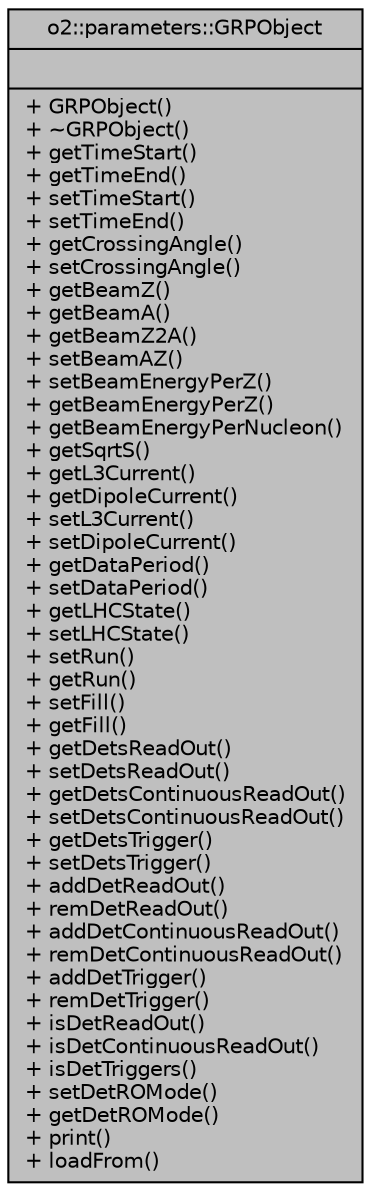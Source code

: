 digraph "o2::parameters::GRPObject"
{
 // INTERACTIVE_SVG=YES
  bgcolor="transparent";
  edge [fontname="Helvetica",fontsize="10",labelfontname="Helvetica",labelfontsize="10"];
  node [fontname="Helvetica",fontsize="10",shape=record];
  Node1 [label="{o2::parameters::GRPObject\n||+ GRPObject()\l+ ~GRPObject()\l+ getTimeStart()\l+ getTimeEnd()\l+ setTimeStart()\l+ setTimeEnd()\l+ getCrossingAngle()\l+ setCrossingAngle()\l+ getBeamZ()\l+ getBeamA()\l+ getBeamZ2A()\l+ setBeamAZ()\l+ setBeamEnergyPerZ()\l+ getBeamEnergyPerZ()\l+ getBeamEnergyPerNucleon()\l+ getSqrtS()\l+ getL3Current()\l+ getDipoleCurrent()\l+ setL3Current()\l+ setDipoleCurrent()\l+ getDataPeriod()\l+ setDataPeriod()\l+ getLHCState()\l+ setLHCState()\l+ setRun()\l+ getRun()\l+ setFill()\l+ getFill()\l+ getDetsReadOut()\l+ setDetsReadOut()\l+ getDetsContinuousReadOut()\l+ setDetsContinuousReadOut()\l+ getDetsTrigger()\l+ setDetsTrigger()\l+ addDetReadOut()\l+ remDetReadOut()\l+ addDetContinuousReadOut()\l+ remDetContinuousReadOut()\l+ addDetTrigger()\l+ remDetTrigger()\l+ isDetReadOut()\l+ isDetContinuousReadOut()\l+ isDetTriggers()\l+ setDetROMode()\l+ getDetROMode()\l+ print()\l+ loadFrom()\l}",height=0.2,width=0.4,color="black", fillcolor="grey75", style="filled" fontcolor="black"];
}
